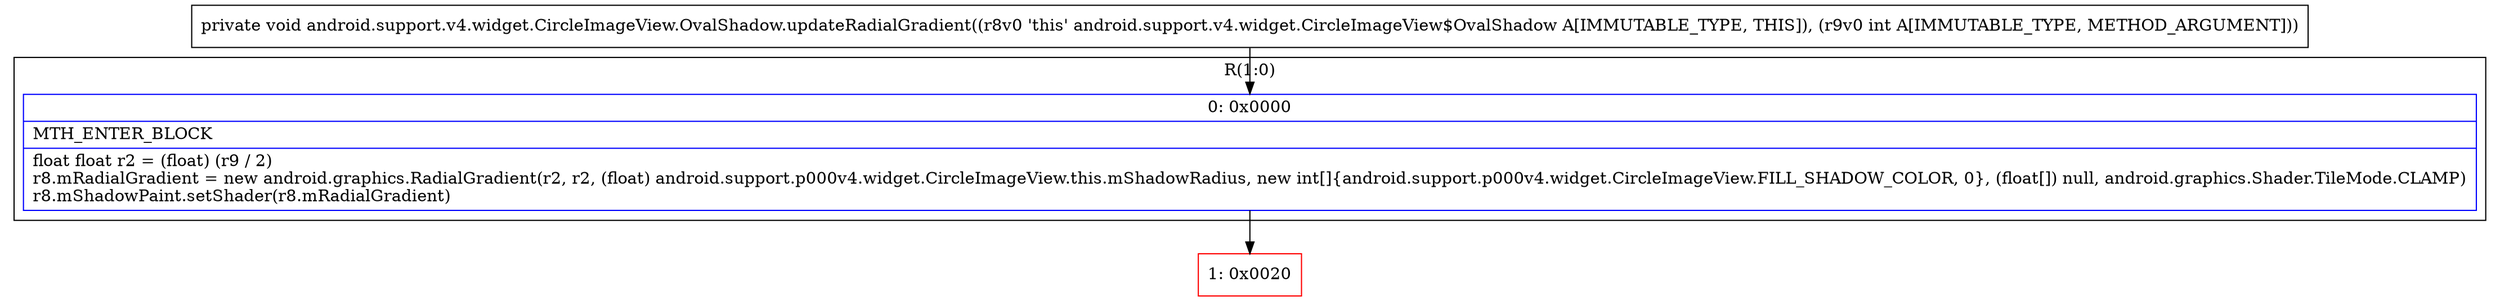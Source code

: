 digraph "CFG forandroid.support.v4.widget.CircleImageView.OvalShadow.updateRadialGradient(I)V" {
subgraph cluster_Region_224482415 {
label = "R(1:0)";
node [shape=record,color=blue];
Node_0 [shape=record,label="{0\:\ 0x0000|MTH_ENTER_BLOCK\l|float float r2 = (float) (r9 \/ 2)\lr8.mRadialGradient = new android.graphics.RadialGradient(r2, r2, (float) android.support.p000v4.widget.CircleImageView.this.mShadowRadius, new int[]\{android.support.p000v4.widget.CircleImageView.FILL_SHADOW_COLOR, 0\}, (float[]) null, android.graphics.Shader.TileMode.CLAMP)\lr8.mShadowPaint.setShader(r8.mRadialGradient)\l}"];
}
Node_1 [shape=record,color=red,label="{1\:\ 0x0020}"];
MethodNode[shape=record,label="{private void android.support.v4.widget.CircleImageView.OvalShadow.updateRadialGradient((r8v0 'this' android.support.v4.widget.CircleImageView$OvalShadow A[IMMUTABLE_TYPE, THIS]), (r9v0 int A[IMMUTABLE_TYPE, METHOD_ARGUMENT])) }"];
MethodNode -> Node_0;
Node_0 -> Node_1;
}


